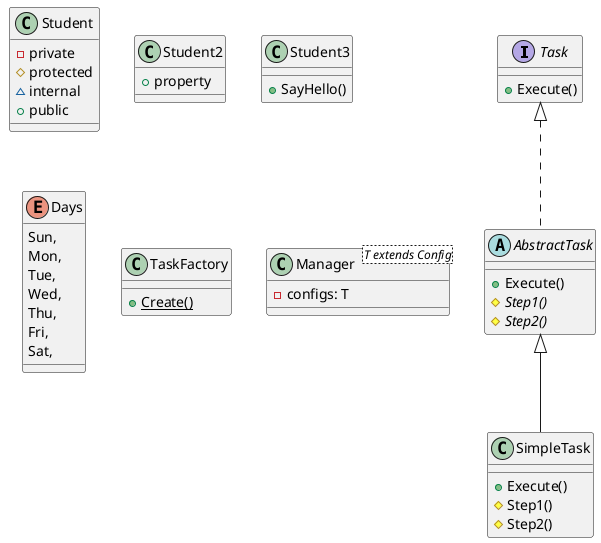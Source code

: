 @startuml MyClassDiagramForDemo

interface Task {
  +Execute()
}

abstract class AbstractTask {
  +Execute()
  {abstract} #Step1()
  {abstract} #Step2()
}

class SimpleTask {
  +Execute()
  #Step1()
  #Step2()
}

' implement interface
Task <|.. AbstractTask
' inherit class
AbstractTask <|-- SimpleTask

class Student {
  -private
  #protected
  ~internal
  +public
}



class Student2 {
  +property
}

class Student3 {
  +SayHello()
}

enum Days {
  Sun,
  Mon,
  Tue,
  Wed,
  Thu,
  Fri,
  Sat,
}

' Static
class TaskFactory {
  {static} +Create()
}

' Generics
class Manager<T extends Config> {
  -configs: T
}

@enduml